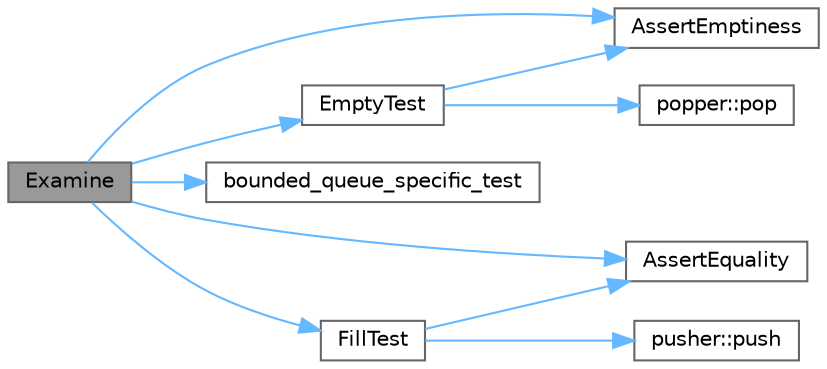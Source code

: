 digraph "Examine"
{
 // LATEX_PDF_SIZE
  bgcolor="transparent";
  edge [fontname=Helvetica,fontsize=10,labelfontname=Helvetica,labelfontsize=10];
  node [fontname=Helvetica,fontsize=10,shape=box,height=0.2,width=0.4];
  rankdir="LR";
  Node1 [id="Node000001",label="Examine",height=0.2,width=0.4,color="gray40", fillcolor="grey60", style="filled", fontcolor="black",tooltip=" "];
  Node1 -> Node2 [id="edge1_Node000001_Node000002",color="steelblue1",style="solid",tooltip=" "];
  Node2 [id="Node000002",label="AssertEmptiness",height=0.2,width=0.4,color="grey40", fillcolor="white", style="filled",URL="$test__concurrent__queue_8cpp.html#acf4dd904cd237d20c5d62aed2dc659ca",tooltip=" "];
  Node1 -> Node3 [id="edge2_Node000001_Node000003",color="steelblue1",style="solid",tooltip=" "];
  Node3 [id="Node000003",label="AssertEquality",height=0.2,width=0.4,color="grey40", fillcolor="white", style="filled",URL="$test__concurrent__queue_8cpp.html#ac001c44218c118df21c75f1e0dad5b4d",tooltip=" "];
  Node1 -> Node4 [id="edge3_Node000001_Node000004",color="steelblue1",style="solid",tooltip=" "];
  Node4 [id="Node000004",label="bounded_queue_specific_test",height=0.2,width=0.4,color="grey40", fillcolor="white", style="filled",URL="$test__concurrent__queue_8cpp.html#af9e45de8cda025c21eec65ec92ca545b",tooltip=" "];
  Node1 -> Node5 [id="edge4_Node000001_Node000005",color="steelblue1",style="solid",tooltip=" "];
  Node5 [id="Node000005",label="EmptyTest",height=0.2,width=0.4,color="grey40", fillcolor="white", style="filled",URL="$test__concurrent__queue_8cpp.html#a34ce402c01001af3f29f28c2007a8230",tooltip=" "];
  Node5 -> Node2 [id="edge5_Node000005_Node000002",color="steelblue1",style="solid",tooltip=" "];
  Node5 -> Node6 [id="edge6_Node000005_Node000006",color="steelblue1",style="solid",tooltip=" "];
  Node6 [id="Node000006",label="popper::pop",height=0.2,width=0.4,color="grey40", fillcolor="white", style="filled",URL="$structpopper.html#af044cde4e6d7a7c0b8904193e3316609",tooltip=" "];
  Node1 -> Node7 [id="edge7_Node000001_Node000007",color="steelblue1",style="solid",tooltip=" "];
  Node7 [id="Node000007",label="FillTest",height=0.2,width=0.4,color="grey40", fillcolor="white", style="filled",URL="$test__concurrent__queue_8cpp.html#a7265c276e9431cc7e3819b5069d0eed4",tooltip=" "];
  Node7 -> Node3 [id="edge8_Node000007_Node000003",color="steelblue1",style="solid",tooltip=" "];
  Node7 -> Node8 [id="edge9_Node000007_Node000008",color="steelblue1",style="solid",tooltip=" "];
  Node8 [id="Node000008",label="pusher::push",height=0.2,width=0.4,color="grey40", fillcolor="white", style="filled",URL="$structpusher.html#a425ef9c25db81425e1f91f672ed42f3b",tooltip=" "];
}
